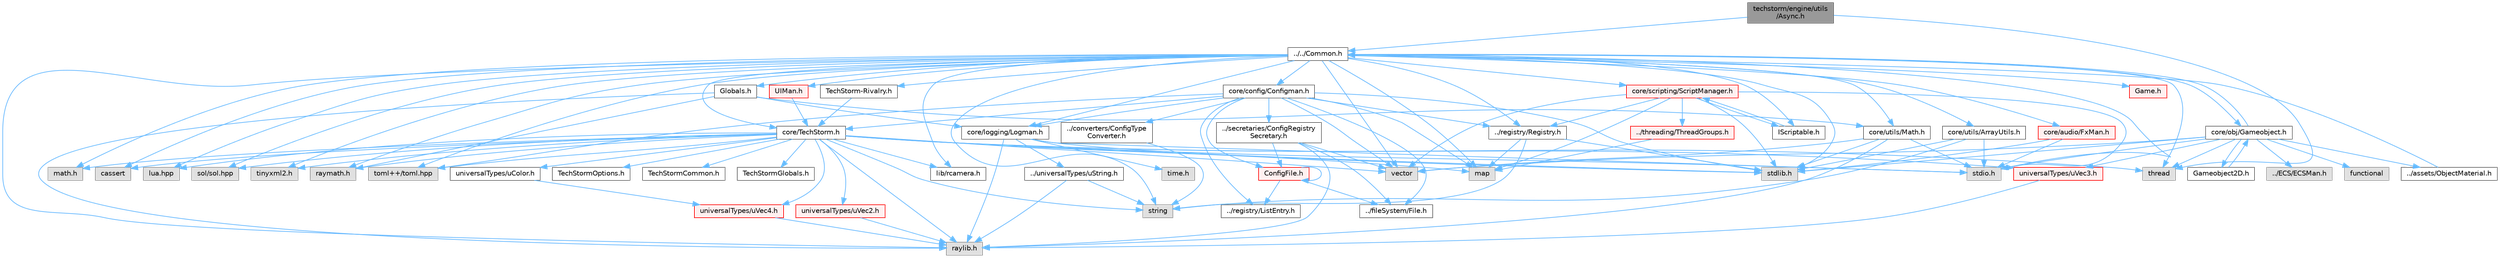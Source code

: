 digraph "techstorm/engine/utils/Async.h"
{
 // LATEX_PDF_SIZE
  bgcolor="transparent";
  edge [fontname=Helvetica,fontsize=10,labelfontname=Helvetica,labelfontsize=10];
  node [fontname=Helvetica,fontsize=10,shape=box,height=0.2,width=0.4];
  Node1 [id="Node000001",label="techstorm/engine/utils\l/Async.h",height=0.2,width=0.4,color="gray40", fillcolor="grey60", style="filled", fontcolor="black",tooltip=" "];
  Node1 -> Node2 [id="edge1_Node000001_Node000002",color="steelblue1",style="solid",tooltip=" "];
  Node2 [id="Node000002",label="../../Common.h",height=0.2,width=0.4,color="grey40", fillcolor="white", style="filled",URL="$_common_8h.html",tooltip=" "];
  Node2 -> Node3 [id="edge2_Node000002_Node000003",color="steelblue1",style="solid",tooltip=" "];
  Node3 [id="Node000003",label="raylib.h",height=0.2,width=0.4,color="grey60", fillcolor="#E0E0E0", style="filled",tooltip=" "];
  Node2 -> Node4 [id="edge3_Node000002_Node000004",color="steelblue1",style="solid",tooltip=" "];
  Node4 [id="Node000004",label="raymath.h",height=0.2,width=0.4,color="grey60", fillcolor="#E0E0E0", style="filled",tooltip=" "];
  Node2 -> Node5 [id="edge4_Node000002_Node000005",color="steelblue1",style="solid",tooltip=" "];
  Node5 [id="Node000005",label="lib/rcamera.h",height=0.2,width=0.4,color="grey40", fillcolor="white", style="filled",URL="$rcamera_8h.html",tooltip=" "];
  Node2 -> Node6 [id="edge5_Node000002_Node000006",color="steelblue1",style="solid",tooltip=" "];
  Node6 [id="Node000006",label="stdio.h",height=0.2,width=0.4,color="grey60", fillcolor="#E0E0E0", style="filled",tooltip=" "];
  Node2 -> Node7 [id="edge6_Node000002_Node000007",color="steelblue1",style="solid",tooltip=" "];
  Node7 [id="Node000007",label="stdlib.h",height=0.2,width=0.4,color="grey60", fillcolor="#E0E0E0", style="filled",tooltip=" "];
  Node2 -> Node8 [id="edge7_Node000002_Node000008",color="steelblue1",style="solid",tooltip=" "];
  Node8 [id="Node000008",label="string",height=0.2,width=0.4,color="grey60", fillcolor="#E0E0E0", style="filled",tooltip=" "];
  Node2 -> Node9 [id="edge8_Node000002_Node000009",color="steelblue1",style="solid",tooltip=" "];
  Node9 [id="Node000009",label="vector",height=0.2,width=0.4,color="grey60", fillcolor="#E0E0E0", style="filled",tooltip=" "];
  Node2 -> Node10 [id="edge9_Node000002_Node000010",color="steelblue1",style="solid",tooltip=" "];
  Node10 [id="Node000010",label="map",height=0.2,width=0.4,color="grey60", fillcolor="#E0E0E0", style="filled",tooltip=" "];
  Node2 -> Node11 [id="edge10_Node000002_Node000011",color="steelblue1",style="solid",tooltip=" "];
  Node11 [id="Node000011",label="thread",height=0.2,width=0.4,color="grey60", fillcolor="#E0E0E0", style="filled",tooltip=" "];
  Node2 -> Node12 [id="edge11_Node000002_Node000012",color="steelblue1",style="solid",tooltip=" "];
  Node12 [id="Node000012",label="math.h",height=0.2,width=0.4,color="grey60", fillcolor="#E0E0E0", style="filled",tooltip=" "];
  Node2 -> Node13 [id="edge12_Node000002_Node000013",color="steelblue1",style="solid",tooltip=" "];
  Node13 [id="Node000013",label="cassert",height=0.2,width=0.4,color="grey60", fillcolor="#E0E0E0", style="filled",tooltip=" "];
  Node2 -> Node14 [id="edge13_Node000002_Node000014",color="steelblue1",style="solid",tooltip=" "];
  Node14 [id="Node000014",label="lua.hpp",height=0.2,width=0.4,color="grey60", fillcolor="#E0E0E0", style="filled",tooltip=" "];
  Node2 -> Node15 [id="edge14_Node000002_Node000015",color="steelblue1",style="solid",tooltip=" "];
  Node15 [id="Node000015",label="sol/sol.hpp",height=0.2,width=0.4,color="grey60", fillcolor="#E0E0E0", style="filled",tooltip=" "];
  Node2 -> Node16 [id="edge15_Node000002_Node000016",color="steelblue1",style="solid",tooltip=" "];
  Node16 [id="Node000016",label="toml++/toml.hpp",height=0.2,width=0.4,color="grey60", fillcolor="#E0E0E0", style="filled",tooltip=" "];
  Node2 -> Node17 [id="edge16_Node000002_Node000017",color="steelblue1",style="solid",tooltip=" "];
  Node17 [id="Node000017",label="tinyxml2.h",height=0.2,width=0.4,color="grey60", fillcolor="#E0E0E0", style="filled",tooltip=" "];
  Node2 -> Node18 [id="edge17_Node000002_Node000018",color="steelblue1",style="solid",tooltip=" "];
  Node18 [id="Node000018",label="Globals.h",height=0.2,width=0.4,color="grey40", fillcolor="white", style="filled",URL="$_globals_8h.html",tooltip=" "];
  Node18 -> Node3 [id="edge18_Node000018_Node000003",color="steelblue1",style="solid",tooltip=" "];
  Node18 -> Node4 [id="edge19_Node000018_Node000004",color="steelblue1",style="solid",tooltip=" "];
  Node18 -> Node19 [id="edge20_Node000018_Node000019",color="steelblue1",style="solid",tooltip=" "];
  Node19 [id="Node000019",label="core/utils/Math.h",height=0.2,width=0.4,color="grey40", fillcolor="white", style="filled",URL="$core_2utils_2_math_8h.html",tooltip=" "];
  Node19 -> Node3 [id="edge21_Node000019_Node000003",color="steelblue1",style="solid",tooltip=" "];
  Node19 -> Node7 [id="edge22_Node000019_Node000007",color="steelblue1",style="solid",tooltip=" "];
  Node19 -> Node6 [id="edge23_Node000019_Node000006",color="steelblue1",style="solid",tooltip=" "];
  Node19 -> Node9 [id="edge24_Node000019_Node000009",color="steelblue1",style="solid",tooltip=" "];
  Node18 -> Node20 [id="edge25_Node000018_Node000020",color="steelblue1",style="solid",tooltip=" "];
  Node20 [id="Node000020",label="core/logging/Logman.h",height=0.2,width=0.4,color="grey40", fillcolor="white", style="filled",URL="$core_2logging_2_logman_8h.html",tooltip=" "];
  Node20 -> Node6 [id="edge26_Node000020_Node000006",color="steelblue1",style="solid",tooltip=" "];
  Node20 -> Node7 [id="edge27_Node000020_Node000007",color="steelblue1",style="solid",tooltip=" "];
  Node20 -> Node21 [id="edge28_Node000020_Node000021",color="steelblue1",style="solid",tooltip=" "];
  Node21 [id="Node000021",label="time.h",height=0.2,width=0.4,color="grey60", fillcolor="#E0E0E0", style="filled",tooltip=" "];
  Node20 -> Node3 [id="edge29_Node000020_Node000003",color="steelblue1",style="solid",tooltip=" "];
  Node20 -> Node22 [id="edge30_Node000020_Node000022",color="steelblue1",style="solid",tooltip=" "];
  Node22 [id="Node000022",label="../universalTypes/uString.h",height=0.2,width=0.4,color="grey40", fillcolor="white", style="filled",URL="$u_string_8h.html",tooltip=" "];
  Node22 -> Node8 [id="edge31_Node000022_Node000008",color="steelblue1",style="solid",tooltip=" "];
  Node22 -> Node3 [id="edge32_Node000022_Node000003",color="steelblue1",style="solid",tooltip=" "];
  Node2 -> Node23 [id="edge33_Node000002_Node000023",color="steelblue1",style="solid",tooltip=" "];
  Node23 [id="Node000023",label="core/TechStorm.h",height=0.2,width=0.4,color="grey40", fillcolor="white", style="filled",URL="$_tech_storm_8h.html",tooltip=" "];
  Node23 -> Node24 [id="edge34_Node000023_Node000024",color="steelblue1",style="solid",tooltip=" "];
  Node24 [id="Node000024",label="TechStormOptions.h",height=0.2,width=0.4,color="grey40", fillcolor="white", style="filled",URL="$_tech_storm_options_8h.html",tooltip=" "];
  Node23 -> Node25 [id="edge35_Node000023_Node000025",color="steelblue1",style="solid",tooltip=" "];
  Node25 [id="Node000025",label="TechStormCommon.h",height=0.2,width=0.4,color="grey40", fillcolor="white", style="filled",URL="$_tech_storm_common_8h.html",tooltip=" "];
  Node23 -> Node26 [id="edge36_Node000023_Node000026",color="steelblue1",style="solid",tooltip=" "];
  Node26 [id="Node000026",label="TechStormGlobals.h",height=0.2,width=0.4,color="grey40", fillcolor="white", style="filled",URL="$_tech_storm_globals_8h.html",tooltip=" "];
  Node23 -> Node3 [id="edge37_Node000023_Node000003",color="steelblue1",style="solid",tooltip=" "];
  Node23 -> Node4 [id="edge38_Node000023_Node000004",color="steelblue1",style="solid",tooltip=" "];
  Node23 -> Node5 [id="edge39_Node000023_Node000005",color="steelblue1",style="solid",tooltip=" "];
  Node23 -> Node6 [id="edge40_Node000023_Node000006",color="steelblue1",style="solid",tooltip=" "];
  Node23 -> Node7 [id="edge41_Node000023_Node000007",color="steelblue1",style="solid",tooltip=" "];
  Node23 -> Node9 [id="edge42_Node000023_Node000009",color="steelblue1",style="solid",tooltip=" "];
  Node23 -> Node8 [id="edge43_Node000023_Node000008",color="steelblue1",style="solid",tooltip=" "];
  Node23 -> Node10 [id="edge44_Node000023_Node000010",color="steelblue1",style="solid",tooltip=" "];
  Node23 -> Node11 [id="edge45_Node000023_Node000011",color="steelblue1",style="solid",tooltip=" "];
  Node23 -> Node12 [id="edge46_Node000023_Node000012",color="steelblue1",style="solid",tooltip=" "];
  Node23 -> Node13 [id="edge47_Node000023_Node000013",color="steelblue1",style="solid",tooltip=" "];
  Node23 -> Node14 [id="edge48_Node000023_Node000014",color="steelblue1",style="solid",tooltip=" "];
  Node23 -> Node15 [id="edge49_Node000023_Node000015",color="steelblue1",style="solid",tooltip=" "];
  Node23 -> Node16 [id="edge50_Node000023_Node000016",color="steelblue1",style="solid",tooltip=" "];
  Node23 -> Node17 [id="edge51_Node000023_Node000017",color="steelblue1",style="solid",tooltip=" "];
  Node23 -> Node27 [id="edge52_Node000023_Node000027",color="steelblue1",style="solid",tooltip=" "];
  Node27 [id="Node000027",label="universalTypes/uVec2.h",height=0.2,width=0.4,color="red", fillcolor="#FFF0F0", style="filled",URL="$u_vec2_8h.html",tooltip=" "];
  Node27 -> Node3 [id="edge53_Node000027_Node000003",color="steelblue1",style="solid",tooltip=" "];
  Node23 -> Node29 [id="edge54_Node000023_Node000029",color="steelblue1",style="solid",tooltip=" "];
  Node29 [id="Node000029",label="universalTypes/uVec3.h",height=0.2,width=0.4,color="red", fillcolor="#FFF0F0", style="filled",URL="$u_vec3_8h.html",tooltip=" "];
  Node29 -> Node3 [id="edge55_Node000029_Node000003",color="steelblue1",style="solid",tooltip=" "];
  Node23 -> Node31 [id="edge56_Node000023_Node000031",color="steelblue1",style="solid",tooltip=" "];
  Node31 [id="Node000031",label="universalTypes/uVec4.h",height=0.2,width=0.4,color="red", fillcolor="#FFF0F0", style="filled",URL="$u_vec4_8h.html",tooltip=" "];
  Node31 -> Node3 [id="edge57_Node000031_Node000003",color="steelblue1",style="solid",tooltip=" "];
  Node23 -> Node32 [id="edge58_Node000023_Node000032",color="steelblue1",style="solid",tooltip=" "];
  Node32 [id="Node000032",label="universalTypes/uColor.h",height=0.2,width=0.4,color="grey40", fillcolor="white", style="filled",URL="$u_color_8h.html",tooltip=" "];
  Node32 -> Node31 [id="edge59_Node000032_Node000031",color="steelblue1",style="solid",tooltip=" "];
  Node2 -> Node33 [id="edge60_Node000002_Node000033",color="steelblue1",style="solid",tooltip=" "];
  Node33 [id="Node000033",label="core/config/Configman.h",height=0.2,width=0.4,color="grey40", fillcolor="white", style="filled",URL="$core_2config_2_configman_8h.html",tooltip=" "];
  Node33 -> Node23 [id="edge61_Node000033_Node000023",color="steelblue1",style="solid",tooltip=" "];
  Node33 -> Node34 [id="edge62_Node000033_Node000034",color="steelblue1",style="solid",tooltip=" "];
  Node34 [id="Node000034",label="../fileSystem/File.h",height=0.2,width=0.4,color="grey40", fillcolor="white", style="filled",URL="$core_2file_system_2_file_8h.html",tooltip=" "];
  Node33 -> Node35 [id="edge63_Node000033_Node000035",color="steelblue1",style="solid",tooltip=" "];
  Node35 [id="Node000035",label="ConfigFile.h",height=0.2,width=0.4,color="red", fillcolor="#FFF0F0", style="filled",URL="$core_2config_2_config_file_8h.html",tooltip=" "];
  Node35 -> Node35 [id="edge64_Node000035_Node000035",color="steelblue1",style="solid",tooltip=" "];
  Node35 -> Node58 [id="edge65_Node000035_Node000058",color="steelblue1",style="solid",tooltip=" "];
  Node58 [id="Node000058",label="../registry/ListEntry.h",height=0.2,width=0.4,color="grey40", fillcolor="white", style="filled",URL="$core_2registry_2_list_entry_8h.html",tooltip=" "];
  Node35 -> Node34 [id="edge66_Node000035_Node000034",color="steelblue1",style="solid",tooltip=" "];
  Node33 -> Node59 [id="edge67_Node000033_Node000059",color="steelblue1",style="solid",tooltip=" "];
  Node59 [id="Node000059",label="../converters/ConfigType\lConverter.h",height=0.2,width=0.4,color="grey40", fillcolor="white", style="filled",URL="$core_2converters_2_config_type_converter_8h.html",tooltip=" "];
  Node59 -> Node8 [id="edge68_Node000059_Node000008",color="steelblue1",style="solid",tooltip=" "];
  Node33 -> Node60 [id="edge69_Node000033_Node000060",color="steelblue1",style="solid",tooltip=" "];
  Node60 [id="Node000060",label="../secretaries/ConfigRegistry\lSecretary.h",height=0.2,width=0.4,color="grey40", fillcolor="white", style="filled",URL="$core_2secretaries_2_config_registry_secretary_8h.html",tooltip=" "];
  Node60 -> Node3 [id="edge70_Node000060_Node000003",color="steelblue1",style="solid",tooltip=" "];
  Node60 -> Node9 [id="edge71_Node000060_Node000009",color="steelblue1",style="solid",tooltip=" "];
  Node60 -> Node34 [id="edge72_Node000060_Node000034",color="steelblue1",style="solid",tooltip=" "];
  Node60 -> Node35 [id="edge73_Node000060_Node000035",color="steelblue1",style="solid",tooltip=" "];
  Node33 -> Node58 [id="edge74_Node000033_Node000058",color="steelblue1",style="solid",tooltip=" "];
  Node33 -> Node20 [id="edge75_Node000033_Node000020",color="steelblue1",style="solid",tooltip=" "];
  Node33 -> Node61 [id="edge76_Node000033_Node000061",color="steelblue1",style="solid",tooltip=" "];
  Node61 [id="Node000061",label="../registry/Registry.h",height=0.2,width=0.4,color="grey40", fillcolor="white", style="filled",URL="$core_2registry_2_registry_8h.html",tooltip=" "];
  Node61 -> Node7 [id="edge77_Node000061_Node000007",color="steelblue1",style="solid",tooltip=" "];
  Node61 -> Node10 [id="edge78_Node000061_Node000010",color="steelblue1",style="solid",tooltip=" "];
  Node61 -> Node8 [id="edge79_Node000061_Node000008",color="steelblue1",style="solid",tooltip=" "];
  Node33 -> Node16 [id="edge80_Node000033_Node000016",color="steelblue1",style="solid",tooltip=" "];
  Node33 -> Node9 [id="edge81_Node000033_Node000009",color="steelblue1",style="solid",tooltip=" "];
  Node33 -> Node7 [id="edge82_Node000033_Node000007",color="steelblue1",style="solid",tooltip=" "];
  Node33 -> Node10 [id="edge83_Node000033_Node000010",color="steelblue1",style="solid",tooltip=" "];
  Node2 -> Node20 [id="edge84_Node000002_Node000020",color="steelblue1",style="solid",tooltip=" "];
  Node2 -> Node62 [id="edge85_Node000002_Node000062",color="steelblue1",style="solid",tooltip=" "];
  Node62 [id="Node000062",label="core/obj/Gameobject.h",height=0.2,width=0.4,color="grey40", fillcolor="white", style="filled",URL="$core_2obj_2_gameobject_8h.html",tooltip=" "];
  Node62 -> Node2 [id="edge86_Node000062_Node000002",color="steelblue1",style="solid",tooltip=" "];
  Node62 -> Node63 [id="edge87_Node000062_Node000063",color="steelblue1",style="solid",tooltip=" "];
  Node63 [id="Node000063",label="Gameobject2D.h",height=0.2,width=0.4,color="grey40", fillcolor="white", style="filled",URL="$core_2obj_2_gameobject2_d_8h.html",tooltip=" "];
  Node63 -> Node62 [id="edge88_Node000063_Node000062",color="steelblue1",style="solid",tooltip=" "];
  Node62 -> Node64 [id="edge89_Node000062_Node000064",color="steelblue1",style="solid",tooltip=" "];
  Node64 [id="Node000064",label="../ECS/ECSMan.h",height=0.2,width=0.4,color="grey60", fillcolor="#E0E0E0", style="filled",tooltip=" "];
  Node62 -> Node65 [id="edge90_Node000062_Node000065",color="steelblue1",style="solid",tooltip=" "];
  Node65 [id="Node000065",label="../assets/ObjectMaterial.h",height=0.2,width=0.4,color="grey40", fillcolor="white", style="filled",URL="$core_2assets_2_object_material_8h.html",tooltip=" "];
  Node65 -> Node2 [id="edge91_Node000065_Node000002",color="steelblue1",style="solid",tooltip=" "];
  Node62 -> Node29 [id="edge92_Node000062_Node000029",color="steelblue1",style="solid",tooltip=" "];
  Node62 -> Node6 [id="edge93_Node000062_Node000006",color="steelblue1",style="solid",tooltip=" "];
  Node62 -> Node7 [id="edge94_Node000062_Node000007",color="steelblue1",style="solid",tooltip=" "];
  Node62 -> Node9 [id="edge95_Node000062_Node000009",color="steelblue1",style="solid",tooltip=" "];
  Node62 -> Node66 [id="edge96_Node000062_Node000066",color="steelblue1",style="solid",tooltip=" "];
  Node66 [id="Node000066",label="functional",height=0.2,width=0.4,color="grey60", fillcolor="#E0E0E0", style="filled",tooltip=" "];
  Node62 -> Node11 [id="edge97_Node000062_Node000011",color="steelblue1",style="solid",tooltip=" "];
  Node2 -> Node19 [id="edge98_Node000002_Node000019",color="steelblue1",style="solid",tooltip=" "];
  Node2 -> Node61 [id="edge99_Node000002_Node000061",color="steelblue1",style="solid",tooltip=" "];
  Node2 -> Node67 [id="edge100_Node000002_Node000067",color="steelblue1",style="solid",tooltip=" "];
  Node67 [id="Node000067",label="core/scripting/ScriptManager.h",height=0.2,width=0.4,color="red", fillcolor="#FFF0F0", style="filled",URL="$core_2scripting_2_script_manager_8h.html",tooltip=" "];
  Node67 -> Node6 [id="edge101_Node000067_Node000006",color="steelblue1",style="solid",tooltip=" "];
  Node67 -> Node7 [id="edge102_Node000067_Node000007",color="steelblue1",style="solid",tooltip=" "];
  Node67 -> Node9 [id="edge103_Node000067_Node000009",color="steelblue1",style="solid",tooltip=" "];
  Node67 -> Node10 [id="edge104_Node000067_Node000010",color="steelblue1",style="solid",tooltip=" "];
  Node67 -> Node68 [id="edge105_Node000067_Node000068",color="steelblue1",style="solid",tooltip=" "];
  Node68 [id="Node000068",label="IScriptable.h",height=0.2,width=0.4,color="grey40", fillcolor="white", style="filled",URL="$core_2scripting_2_i_scriptable_8h.html",tooltip=" "];
  Node68 -> Node67 [id="edge106_Node000068_Node000067",color="steelblue1",style="solid",tooltip=" "];
  Node67 -> Node61 [id="edge107_Node000067_Node000061",color="steelblue1",style="solid",tooltip=" "];
  Node67 -> Node69 [id="edge108_Node000067_Node000069",color="steelblue1",style="solid",tooltip=" "];
  Node69 [id="Node000069",label="../threading/ThreadGroups.h",height=0.2,width=0.4,color="red", fillcolor="#FFF0F0", style="filled",URL="$core_2threading_2_thread_groups_8h.html",tooltip=" "];
  Node69 -> Node10 [id="edge109_Node000069_Node000010",color="steelblue1",style="solid",tooltip=" "];
  Node2 -> Node68 [id="edge110_Node000002_Node000068",color="steelblue1",style="solid",tooltip=" "];
  Node2 -> Node75 [id="edge111_Node000002_Node000075",color="steelblue1",style="solid",tooltip=" "];
  Node75 [id="Node000075",label="core/utils/ArrayUtils.h",height=0.2,width=0.4,color="grey40", fillcolor="white", style="filled",URL="$core_2utils_2_array_utils_8h.html",tooltip=" "];
  Node75 -> Node6 [id="edge112_Node000075_Node000006",color="steelblue1",style="solid",tooltip=" "];
  Node75 -> Node7 [id="edge113_Node000075_Node000007",color="steelblue1",style="solid",tooltip=" "];
  Node75 -> Node8 [id="edge114_Node000075_Node000008",color="steelblue1",style="solid",tooltip=" "];
  Node2 -> Node76 [id="edge115_Node000002_Node000076",color="steelblue1",style="solid",tooltip=" "];
  Node76 [id="Node000076",label="core/audio/FxMan.h",height=0.2,width=0.4,color="red", fillcolor="#FFF0F0", style="filled",URL="$core_2audio_2_fx_man_8h.html",tooltip=" "];
  Node76 -> Node7 [id="edge116_Node000076_Node000007",color="steelblue1",style="solid",tooltip=" "];
  Node76 -> Node6 [id="edge117_Node000076_Node000006",color="steelblue1",style="solid",tooltip=" "];
  Node2 -> Node80 [id="edge118_Node000002_Node000080",color="steelblue1",style="solid",tooltip=" "];
  Node80 [id="Node000080",label="UIMan.h",height=0.2,width=0.4,color="red", fillcolor="#FFF0F0", style="filled",URL="$core_2ui_2_u_i_man_8h.html",tooltip=" "];
  Node80 -> Node23 [id="edge119_Node000080_Node000023",color="steelblue1",style="solid",tooltip=" "];
  Node2 -> Node86 [id="edge120_Node000002_Node000086",color="steelblue1",style="solid",tooltip=" "];
  Node86 [id="Node000086",label="TechStorm-Rivalry.h",height=0.2,width=0.4,color="grey40", fillcolor="white", style="filled",URL="$techstorm-rivalry_8h.html",tooltip=" "];
  Node86 -> Node23 [id="edge121_Node000086_Node000023",color="steelblue1",style="solid",tooltip=" "];
  Node2 -> Node87 [id="edge122_Node000002_Node000087",color="steelblue1",style="solid",tooltip=" "];
  Node87 [id="Node000087",label="Game.h",height=0.2,width=0.4,color="red", fillcolor="#FFF0F0", style="filled",URL="$_game_8h.html",tooltip=" "];
  Node1 -> Node11 [id="edge123_Node000001_Node000011",color="steelblue1",style="solid",tooltip=" "];
}
